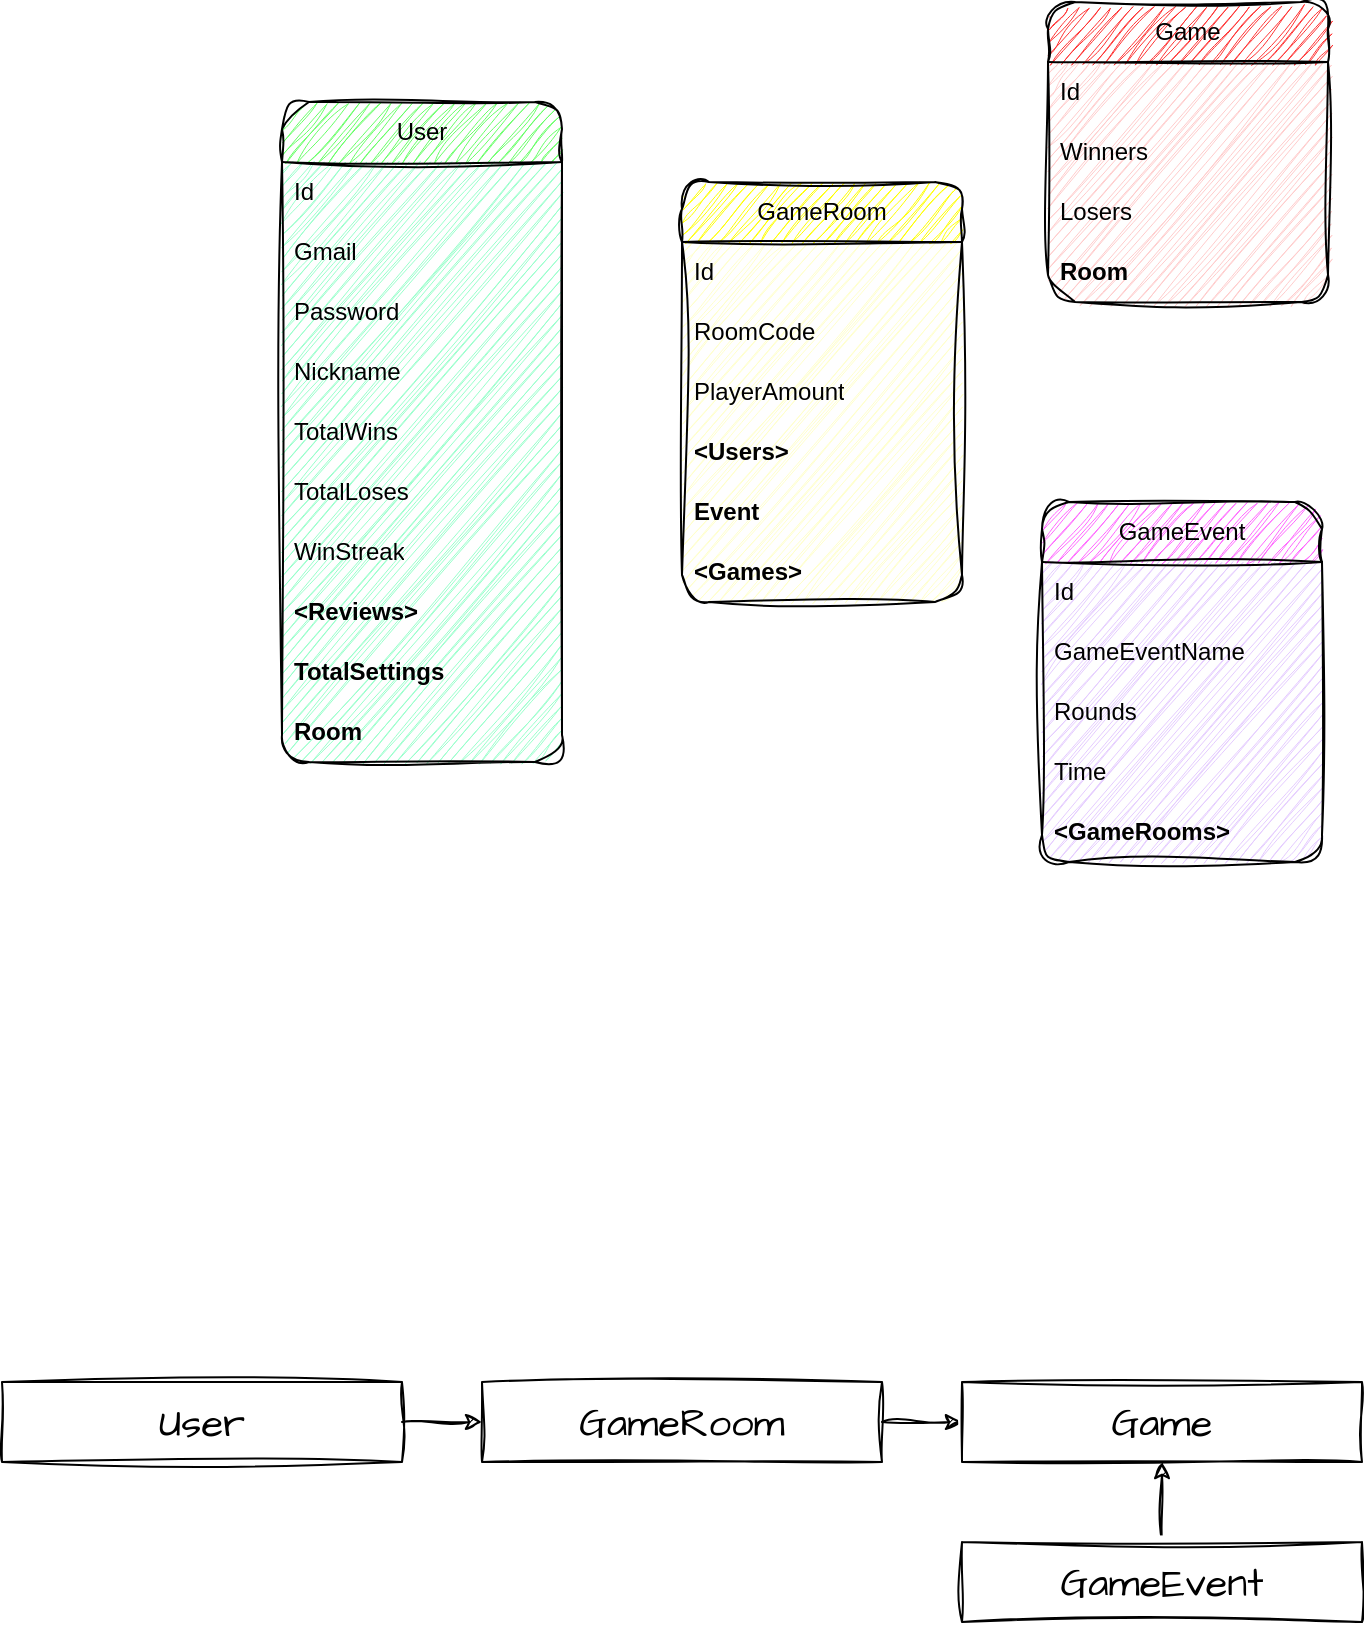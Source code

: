 <mxfile version="22.1.2" type="device">
  <diagram name="Страница — 1" id="1_vWlX6qNDB7Y-9jnv-U">
    <mxGraphModel dx="1674" dy="828" grid="1" gridSize="10" guides="1" tooltips="1" connect="1" arrows="1" fold="1" page="1" pageScale="1" pageWidth="827" pageHeight="1169" math="0" shadow="0">
      <root>
        <mxCell id="0" />
        <mxCell id="1" parent="0" />
        <mxCell id="HE1fPIG9rekOJW1Cb98c-1" value="User" style="swimlane;fontStyle=0;childLayout=stackLayout;horizontal=1;startSize=30;horizontalStack=0;resizeParent=1;resizeParentMax=0;resizeLast=0;collapsible=1;marginBottom=0;whiteSpace=wrap;html=1;swimlaneFillColor=#99FFCC;sketch=1;curveFitting=1;jiggle=2;rounded=1;fillColor=#66FF66;" parent="1" vertex="1">
          <mxGeometry x="220" y="240" width="140" height="330" as="geometry" />
        </mxCell>
        <mxCell id="HE1fPIG9rekOJW1Cb98c-2" value="Id" style="text;strokeColor=none;fillColor=none;align=left;verticalAlign=middle;spacingLeft=4;spacingRight=4;overflow=hidden;points=[[0,0.5],[1,0.5]];portConstraint=eastwest;rotatable=0;whiteSpace=wrap;html=1;sketch=1;curveFitting=1;jiggle=2;rounded=1;" parent="HE1fPIG9rekOJW1Cb98c-1" vertex="1">
          <mxGeometry y="30" width="140" height="30" as="geometry" />
        </mxCell>
        <mxCell id="HE1fPIG9rekOJW1Cb98c-3" value="Gmail" style="text;strokeColor=none;fillColor=none;align=left;verticalAlign=middle;spacingLeft=4;spacingRight=4;overflow=hidden;points=[[0,0.5],[1,0.5]];portConstraint=eastwest;rotatable=0;whiteSpace=wrap;html=1;sketch=1;curveFitting=1;jiggle=2;rounded=1;" parent="HE1fPIG9rekOJW1Cb98c-1" vertex="1">
          <mxGeometry y="60" width="140" height="30" as="geometry" />
        </mxCell>
        <mxCell id="HE1fPIG9rekOJW1Cb98c-4" value="Password" style="text;strokeColor=none;fillColor=none;align=left;verticalAlign=middle;spacingLeft=4;spacingRight=4;overflow=hidden;points=[[0,0.5],[1,0.5]];portConstraint=eastwest;rotatable=0;whiteSpace=wrap;html=1;sketch=1;curveFitting=1;jiggle=2;rounded=1;" parent="HE1fPIG9rekOJW1Cb98c-1" vertex="1">
          <mxGeometry y="90" width="140" height="30" as="geometry" />
        </mxCell>
        <mxCell id="HE1fPIG9rekOJW1Cb98c-5" value="Nickname" style="text;strokeColor=none;fillColor=none;align=left;verticalAlign=middle;spacingLeft=4;spacingRight=4;overflow=hidden;points=[[0,0.5],[1,0.5]];portConstraint=eastwest;rotatable=0;whiteSpace=wrap;html=1;sketch=1;curveFitting=1;jiggle=2;rounded=1;" parent="HE1fPIG9rekOJW1Cb98c-1" vertex="1">
          <mxGeometry y="120" width="140" height="30" as="geometry" />
        </mxCell>
        <mxCell id="HE1fPIG9rekOJW1Cb98c-9" value="TotalWins" style="text;strokeColor=none;fillColor=none;align=left;verticalAlign=middle;spacingLeft=4;spacingRight=4;overflow=hidden;points=[[0,0.5],[1,0.5]];portConstraint=eastwest;rotatable=0;whiteSpace=wrap;html=1;sketch=1;curveFitting=1;jiggle=2;rounded=1;" parent="HE1fPIG9rekOJW1Cb98c-1" vertex="1">
          <mxGeometry y="150" width="140" height="30" as="geometry" />
        </mxCell>
        <mxCell id="HE1fPIG9rekOJW1Cb98c-10" value="TotalLoses" style="text;strokeColor=none;fillColor=none;align=left;verticalAlign=middle;spacingLeft=4;spacingRight=4;overflow=hidden;points=[[0,0.5],[1,0.5]];portConstraint=eastwest;rotatable=0;whiteSpace=wrap;html=1;sketch=1;curveFitting=1;jiggle=2;rounded=1;" parent="HE1fPIG9rekOJW1Cb98c-1" vertex="1">
          <mxGeometry y="180" width="140" height="30" as="geometry" />
        </mxCell>
        <mxCell id="HE1fPIG9rekOJW1Cb98c-11" value="WinStreak" style="text;strokeColor=none;fillColor=none;align=left;verticalAlign=middle;spacingLeft=4;spacingRight=4;overflow=hidden;points=[[0,0.5],[1,0.5]];portConstraint=eastwest;rotatable=0;whiteSpace=wrap;html=1;sketch=1;curveFitting=1;jiggle=2;rounded=1;" parent="HE1fPIG9rekOJW1Cb98c-1" vertex="1">
          <mxGeometry y="210" width="140" height="30" as="geometry" />
        </mxCell>
        <mxCell id="UcrAQfZ7vyxbdROIzqdN-2" value="&lt;b&gt;&amp;lt;Reviews&amp;gt;&lt;/b&gt;" style="text;strokeColor=none;fillColor=none;align=left;verticalAlign=middle;spacingLeft=4;spacingRight=4;overflow=hidden;points=[[0,0.5],[1,0.5]];portConstraint=eastwest;rotatable=0;whiteSpace=wrap;html=1;sketch=1;curveFitting=1;jiggle=2;rounded=1;" parent="HE1fPIG9rekOJW1Cb98c-1" vertex="1">
          <mxGeometry y="240" width="140" height="30" as="geometry" />
        </mxCell>
        <mxCell id="UcrAQfZ7vyxbdROIzqdN-3" value="&lt;b&gt;TotalSettings&lt;/b&gt;" style="text;strokeColor=none;fillColor=none;align=left;verticalAlign=middle;spacingLeft=4;spacingRight=4;overflow=hidden;points=[[0,0.5],[1,0.5]];portConstraint=eastwest;rotatable=0;whiteSpace=wrap;html=1;sketch=1;curveFitting=1;jiggle=2;rounded=1;" parent="HE1fPIG9rekOJW1Cb98c-1" vertex="1">
          <mxGeometry y="270" width="140" height="30" as="geometry" />
        </mxCell>
        <mxCell id="UcrAQfZ7vyxbdROIzqdN-22" value="&lt;b&gt;Room&lt;/b&gt;" style="text;strokeColor=none;fillColor=none;align=left;verticalAlign=middle;spacingLeft=4;spacingRight=4;overflow=hidden;points=[[0,0.5],[1,0.5]];portConstraint=eastwest;rotatable=0;whiteSpace=wrap;html=1;sketch=1;curveFitting=1;jiggle=2;rounded=1;" parent="HE1fPIG9rekOJW1Cb98c-1" vertex="1">
          <mxGeometry y="300" width="140" height="30" as="geometry" />
        </mxCell>
        <mxCell id="HE1fPIG9rekOJW1Cb98c-21" value="GameRoom" style="swimlane;fontStyle=0;childLayout=stackLayout;horizontal=1;startSize=30;horizontalStack=0;resizeParent=1;resizeParentMax=0;resizeLast=0;collapsible=1;marginBottom=0;whiteSpace=wrap;html=1;swimlaneFillColor=#FFFFCC;sketch=1;curveFitting=1;jiggle=2;rounded=1;fillColor=#FFFF00;" parent="1" vertex="1">
          <mxGeometry x="420" y="280" width="140" height="210" as="geometry" />
        </mxCell>
        <mxCell id="HE1fPIG9rekOJW1Cb98c-22" value="Id" style="text;strokeColor=none;fillColor=none;align=left;verticalAlign=middle;spacingLeft=4;spacingRight=4;overflow=hidden;points=[[0,0.5],[1,0.5]];portConstraint=eastwest;rotatable=0;whiteSpace=wrap;html=1;sketch=1;curveFitting=1;jiggle=2;rounded=1;" parent="HE1fPIG9rekOJW1Cb98c-21" vertex="1">
          <mxGeometry y="30" width="140" height="30" as="geometry" />
        </mxCell>
        <mxCell id="UcrAQfZ7vyxbdROIzqdN-54" value="RoomCode" style="text;strokeColor=none;fillColor=none;align=left;verticalAlign=middle;spacingLeft=4;spacingRight=4;overflow=hidden;points=[[0,0.5],[1,0.5]];portConstraint=eastwest;rotatable=0;whiteSpace=wrap;html=1;sketch=1;curveFitting=1;jiggle=2;rounded=1;" parent="HE1fPIG9rekOJW1Cb98c-21" vertex="1">
          <mxGeometry y="60" width="140" height="30" as="geometry" />
        </mxCell>
        <mxCell id="HE1fPIG9rekOJW1Cb98c-37" value="PlayerAmount" style="text;strokeColor=none;fillColor=none;align=left;verticalAlign=middle;spacingLeft=4;spacingRight=4;overflow=hidden;points=[[0,0.5],[1,0.5]];portConstraint=eastwest;rotatable=0;whiteSpace=wrap;html=1;sketch=1;curveFitting=1;jiggle=2;rounded=1;" parent="HE1fPIG9rekOJW1Cb98c-21" vertex="1">
          <mxGeometry y="90" width="140" height="30" as="geometry" />
        </mxCell>
        <mxCell id="UcrAQfZ7vyxbdROIzqdN-20" value="&lt;b&gt;&amp;lt;Users&amp;gt;&lt;/b&gt;" style="text;strokeColor=none;fillColor=none;align=left;verticalAlign=middle;spacingLeft=4;spacingRight=4;overflow=hidden;points=[[0,0.5],[1,0.5]];portConstraint=eastwest;rotatable=0;whiteSpace=wrap;html=1;sketch=1;curveFitting=1;jiggle=2;rounded=1;" parent="HE1fPIG9rekOJW1Cb98c-21" vertex="1">
          <mxGeometry y="120" width="140" height="30" as="geometry" />
        </mxCell>
        <mxCell id="UcrAQfZ7vyxbdROIzqdN-24" value="&lt;b&gt;Event&lt;/b&gt;" style="text;strokeColor=none;fillColor=none;align=left;verticalAlign=middle;spacingLeft=4;spacingRight=4;overflow=hidden;points=[[0,0.5],[1,0.5]];portConstraint=eastwest;rotatable=0;whiteSpace=wrap;html=1;sketch=1;curveFitting=1;jiggle=2;rounded=1;" parent="HE1fPIG9rekOJW1Cb98c-21" vertex="1">
          <mxGeometry y="150" width="140" height="30" as="geometry" />
        </mxCell>
        <mxCell id="a1MhqljtxY9yNocG2gbd-4" value="&lt;b&gt;&amp;lt;Games&amp;gt;&lt;/b&gt;" style="text;strokeColor=none;fillColor=none;align=left;verticalAlign=middle;spacingLeft=4;spacingRight=4;overflow=hidden;points=[[0,0.5],[1,0.5]];portConstraint=eastwest;rotatable=0;whiteSpace=wrap;html=1;sketch=1;curveFitting=1;jiggle=2;rounded=1;" parent="HE1fPIG9rekOJW1Cb98c-21" vertex="1">
          <mxGeometry y="180" width="140" height="30" as="geometry" />
        </mxCell>
        <mxCell id="HE1fPIG9rekOJW1Cb98c-27" value="GameEvent" style="swimlane;fontStyle=0;childLayout=stackLayout;horizontal=1;startSize=30;horizontalStack=0;resizeParent=1;resizeParentMax=0;resizeLast=0;collapsible=1;marginBottom=0;whiteSpace=wrap;html=1;swimlaneFillColor=#E5CCFF;sketch=1;curveFitting=1;jiggle=2;rounded=1;fillColor=#FF66FF;" parent="1" vertex="1">
          <mxGeometry x="600" y="440" width="140" height="180" as="geometry" />
        </mxCell>
        <mxCell id="HE1fPIG9rekOJW1Cb98c-28" value="Id" style="text;strokeColor=none;fillColor=none;align=left;verticalAlign=middle;spacingLeft=4;spacingRight=4;overflow=hidden;points=[[0,0.5],[1,0.5]];portConstraint=eastwest;rotatable=0;whiteSpace=wrap;html=1;sketch=1;curveFitting=1;jiggle=2;rounded=1;" parent="HE1fPIG9rekOJW1Cb98c-27" vertex="1">
          <mxGeometry y="30" width="140" height="30" as="geometry" />
        </mxCell>
        <mxCell id="HE1fPIG9rekOJW1Cb98c-29" value="GameEventName" style="text;strokeColor=none;fillColor=none;align=left;verticalAlign=middle;spacingLeft=4;spacingRight=4;overflow=hidden;points=[[0,0.5],[1,0.5]];portConstraint=eastwest;rotatable=0;whiteSpace=wrap;html=1;sketch=1;curveFitting=1;jiggle=2;rounded=1;" parent="HE1fPIG9rekOJW1Cb98c-27" vertex="1">
          <mxGeometry y="60" width="140" height="30" as="geometry" />
        </mxCell>
        <mxCell id="HE1fPIG9rekOJW1Cb98c-31" value="Rounds" style="text;strokeColor=none;fillColor=none;align=left;verticalAlign=middle;spacingLeft=4;spacingRight=4;overflow=hidden;points=[[0,0.5],[1,0.5]];portConstraint=eastwest;rotatable=0;whiteSpace=wrap;html=1;sketch=1;curveFitting=1;jiggle=2;rounded=1;" parent="HE1fPIG9rekOJW1Cb98c-27" vertex="1">
          <mxGeometry y="90" width="140" height="30" as="geometry" />
        </mxCell>
        <mxCell id="HE1fPIG9rekOJW1Cb98c-30" value="Time" style="text;strokeColor=none;fillColor=none;align=left;verticalAlign=middle;spacingLeft=4;spacingRight=4;overflow=hidden;points=[[0,0.5],[1,0.5]];portConstraint=eastwest;rotatable=0;whiteSpace=wrap;html=1;sketch=1;curveFitting=1;jiggle=2;rounded=1;" parent="HE1fPIG9rekOJW1Cb98c-27" vertex="1">
          <mxGeometry y="120" width="140" height="30" as="geometry" />
        </mxCell>
        <mxCell id="UcrAQfZ7vyxbdROIzqdN-43" value="&lt;b&gt;&amp;lt;GameRooms&amp;gt;&lt;/b&gt;" style="text;strokeColor=none;fillColor=none;align=left;verticalAlign=middle;spacingLeft=4;spacingRight=4;overflow=hidden;points=[[0,0.5],[1,0.5]];portConstraint=eastwest;rotatable=0;whiteSpace=wrap;html=1;sketch=1;curveFitting=1;jiggle=2;rounded=1;" parent="HE1fPIG9rekOJW1Cb98c-27" vertex="1">
          <mxGeometry y="150" width="140" height="30" as="geometry" />
        </mxCell>
        <mxCell id="UcrAQfZ7vyxbdROIzqdN-14" value="" style="edgeStyle=orthogonalEdgeStyle;rounded=0;sketch=1;hachureGap=4;jiggle=2;curveFitting=1;orthogonalLoop=1;jettySize=auto;html=1;fontFamily=Architects Daughter;fontSource=https%3A%2F%2Ffonts.googleapis.com%2Fcss%3Ffamily%3DArchitects%2BDaughter;fontSize=16;exitX=1;exitY=0.5;exitDx=0;exitDy=0;entryX=0;entryY=0.5;entryDx=0;entryDy=0;" parent="1" source="UcrAQfZ7vyxbdROIzqdN-4" target="UcrAQfZ7vyxbdROIzqdN-8" edge="1">
          <mxGeometry relative="1" as="geometry">
            <mxPoint x="450" y="980" as="sourcePoint" />
            <mxPoint x="440" y="1020" as="targetPoint" />
          </mxGeometry>
        </mxCell>
        <mxCell id="UcrAQfZ7vyxbdROIzqdN-4" value="User" style="rounded=0;whiteSpace=wrap;html=1;sketch=1;hachureGap=4;jiggle=2;curveFitting=1;fontFamily=Architects Daughter;fontSource=https%3A%2F%2Ffonts.googleapis.com%2Fcss%3Ffamily%3DArchitects%2BDaughter;fontSize=20;" parent="1" vertex="1">
          <mxGeometry x="80" y="880" width="200" height="40" as="geometry" />
        </mxCell>
        <mxCell id="m06OcviDIbmnd7MMp4RJ-4" value="" style="edgeStyle=orthogonalEdgeStyle;rounded=0;sketch=1;hachureGap=4;jiggle=2;curveFitting=1;orthogonalLoop=1;jettySize=auto;html=1;fontFamily=Architects Daughter;fontSource=https%3A%2F%2Ffonts.googleapis.com%2Fcss%3Ffamily%3DArchitects%2BDaughter;fontSize=16;" edge="1" parent="1" source="UcrAQfZ7vyxbdROIzqdN-8" target="UcrAQfZ7vyxbdROIzqdN-9">
          <mxGeometry relative="1" as="geometry" />
        </mxCell>
        <mxCell id="UcrAQfZ7vyxbdROIzqdN-8" value="GameRoom" style="rounded=0;whiteSpace=wrap;html=1;sketch=1;hachureGap=4;jiggle=2;curveFitting=1;fontFamily=Architects Daughter;fontSource=https%3A%2F%2Ffonts.googleapis.com%2Fcss%3Ffamily%3DArchitects%2BDaughter;fontSize=20;" parent="1" vertex="1">
          <mxGeometry x="320" y="880" width="200" height="40" as="geometry" />
        </mxCell>
        <mxCell id="UcrAQfZ7vyxbdROIzqdN-9" value="Game" style="rounded=0;whiteSpace=wrap;html=1;sketch=1;hachureGap=4;jiggle=2;curveFitting=1;fontFamily=Architects Daughter;fontSource=https%3A%2F%2Ffonts.googleapis.com%2Fcss%3Ffamily%3DArchitects%2BDaughter;fontSize=20;" parent="1" vertex="1">
          <mxGeometry x="560" y="880" width="200" height="40" as="geometry" />
        </mxCell>
        <mxCell id="m06OcviDIbmnd7MMp4RJ-7" value="" style="edgeStyle=orthogonalEdgeStyle;rounded=0;sketch=1;hachureGap=4;jiggle=2;curveFitting=1;orthogonalLoop=1;jettySize=auto;html=1;fontFamily=Architects Daughter;fontSource=https%3A%2F%2Ffonts.googleapis.com%2Fcss%3Ffamily%3DArchitects%2BDaughter;fontSize=16;" edge="1" parent="1" source="UcrAQfZ7vyxbdROIzqdN-10" target="UcrAQfZ7vyxbdROIzqdN-9">
          <mxGeometry relative="1" as="geometry" />
        </mxCell>
        <mxCell id="UcrAQfZ7vyxbdROIzqdN-10" value="GameEvent" style="rounded=0;whiteSpace=wrap;html=1;sketch=1;hachureGap=4;jiggle=2;curveFitting=1;fontFamily=Architects Daughter;fontSource=https%3A%2F%2Ffonts.googleapis.com%2Fcss%3Ffamily%3DArchitects%2BDaughter;fontSize=20;" parent="1" vertex="1">
          <mxGeometry x="560" y="960" width="200" height="40" as="geometry" />
        </mxCell>
        <mxCell id="UcrAQfZ7vyxbdROIzqdN-31" value="Game" style="swimlane;fontStyle=0;childLayout=stackLayout;horizontal=1;startSize=30;horizontalStack=0;resizeParent=1;resizeParentMax=0;resizeLast=0;collapsible=1;marginBottom=0;whiteSpace=wrap;html=1;swimlaneFillColor=#FFCCCC;sketch=1;curveFitting=1;jiggle=2;rounded=1;fillColor=#FF3333;" parent="1" vertex="1">
          <mxGeometry x="603" y="190" width="140" height="150" as="geometry" />
        </mxCell>
        <mxCell id="UcrAQfZ7vyxbdROIzqdN-32" value="Id" style="text;strokeColor=none;fillColor=none;align=left;verticalAlign=middle;spacingLeft=4;spacingRight=4;overflow=hidden;points=[[0,0.5],[1,0.5]];portConstraint=eastwest;rotatable=0;whiteSpace=wrap;html=1;sketch=1;curveFitting=1;jiggle=2;rounded=1;" parent="UcrAQfZ7vyxbdROIzqdN-31" vertex="1">
          <mxGeometry y="30" width="140" height="30" as="geometry" />
        </mxCell>
        <mxCell id="UcrAQfZ7vyxbdROIzqdN-42" value="Winners" style="text;strokeColor=none;fillColor=none;align=left;verticalAlign=middle;spacingLeft=4;spacingRight=4;overflow=hidden;points=[[0,0.5],[1,0.5]];portConstraint=eastwest;rotatable=0;whiteSpace=wrap;html=1;sketch=1;curveFitting=1;jiggle=2;rounded=1;" parent="UcrAQfZ7vyxbdROIzqdN-31" vertex="1">
          <mxGeometry y="60" width="140" height="30" as="geometry" />
        </mxCell>
        <mxCell id="a1MhqljtxY9yNocG2gbd-1" value="Losers" style="text;strokeColor=none;fillColor=none;align=left;verticalAlign=middle;spacingLeft=4;spacingRight=4;overflow=hidden;points=[[0,0.5],[1,0.5]];portConstraint=eastwest;rotatable=0;whiteSpace=wrap;html=1;sketch=1;curveFitting=1;jiggle=2;rounded=1;" parent="UcrAQfZ7vyxbdROIzqdN-31" vertex="1">
          <mxGeometry y="90" width="140" height="30" as="geometry" />
        </mxCell>
        <mxCell id="UcrAQfZ7vyxbdROIzqdN-23" value="&lt;b&gt;Room&lt;/b&gt;" style="text;strokeColor=none;fillColor=none;align=left;verticalAlign=middle;spacingLeft=4;spacingRight=4;overflow=hidden;points=[[0,0.5],[1,0.5]];portConstraint=eastwest;rotatable=0;whiteSpace=wrap;html=1;sketch=1;curveFitting=1;jiggle=2;rounded=1;" parent="UcrAQfZ7vyxbdROIzqdN-31" vertex="1">
          <mxGeometry y="120" width="140" height="30" as="geometry" />
        </mxCell>
      </root>
    </mxGraphModel>
  </diagram>
</mxfile>
